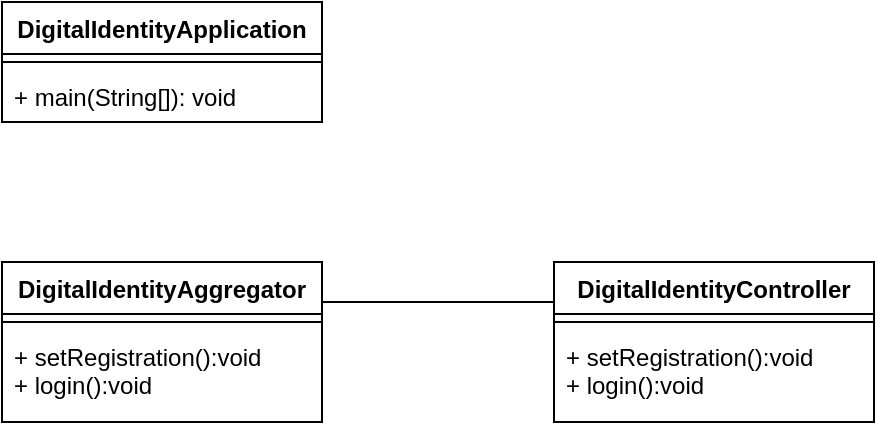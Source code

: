 <mxfile version="18.0.3" type="device"><diagram id="C5RBs43oDa-KdzZeNtuy" name="Page-1"><mxGraphModel dx="1422" dy="754" grid="1" gridSize="10" guides="1" tooltips="1" connect="1" arrows="1" fold="1" page="1" pageScale="1" pageWidth="827" pageHeight="1169" math="0" shadow="0"><root><mxCell id="WIyWlLk6GJQsqaUBKTNV-0"/><mxCell id="WIyWlLk6GJQsqaUBKTNV-1" parent="WIyWlLk6GJQsqaUBKTNV-0"/><mxCell id="gSj6B6sP5ELEfm5BZmkN-4" value="DigitalIdentityApplication" style="swimlane;fontStyle=1;align=center;verticalAlign=top;childLayout=stackLayout;horizontal=1;startSize=26;horizontalStack=0;resizeParent=1;resizeParentMax=0;resizeLast=0;collapsible=1;marginBottom=0;" vertex="1" parent="WIyWlLk6GJQsqaUBKTNV-1"><mxGeometry x="334" y="70" width="160" height="60" as="geometry"/></mxCell><mxCell id="gSj6B6sP5ELEfm5BZmkN-6" value="" style="line;strokeWidth=1;fillColor=none;align=left;verticalAlign=middle;spacingTop=-1;spacingLeft=3;spacingRight=3;rotatable=0;labelPosition=right;points=[];portConstraint=eastwest;" vertex="1" parent="gSj6B6sP5ELEfm5BZmkN-4"><mxGeometry y="26" width="160" height="8" as="geometry"/></mxCell><mxCell id="gSj6B6sP5ELEfm5BZmkN-7" value="+ main(String[]): void" style="text;strokeColor=none;fillColor=none;align=left;verticalAlign=top;spacingLeft=4;spacingRight=4;overflow=hidden;rotatable=0;points=[[0,0.5],[1,0.5]];portConstraint=eastwest;" vertex="1" parent="gSj6B6sP5ELEfm5BZmkN-4"><mxGeometry y="34" width="160" height="26" as="geometry"/></mxCell><mxCell id="gSj6B6sP5ELEfm5BZmkN-8" value="DigitalIdentityController" style="swimlane;fontStyle=1;align=center;verticalAlign=top;childLayout=stackLayout;horizontal=1;startSize=26;horizontalStack=0;resizeParent=1;resizeParentMax=0;resizeLast=0;collapsible=1;marginBottom=0;" vertex="1" parent="WIyWlLk6GJQsqaUBKTNV-1"><mxGeometry x="610" y="200" width="160" height="80" as="geometry"/></mxCell><mxCell id="gSj6B6sP5ELEfm5BZmkN-10" value="" style="line;strokeWidth=1;fillColor=none;align=left;verticalAlign=middle;spacingTop=-1;spacingLeft=3;spacingRight=3;rotatable=0;labelPosition=right;points=[];portConstraint=eastwest;" vertex="1" parent="gSj6B6sP5ELEfm5BZmkN-8"><mxGeometry y="26" width="160" height="8" as="geometry"/></mxCell><mxCell id="gSj6B6sP5ELEfm5BZmkN-11" value="+ setRegistration():void&#10;+ login():void" style="text;strokeColor=none;fillColor=none;align=left;verticalAlign=top;spacingLeft=4;spacingRight=4;overflow=hidden;rotatable=0;points=[[0,0.5],[1,0.5]];portConstraint=eastwest;" vertex="1" parent="gSj6B6sP5ELEfm5BZmkN-8"><mxGeometry y="34" width="160" height="46" as="geometry"/></mxCell><mxCell id="gSj6B6sP5ELEfm5BZmkN-12" value="DigitalIdentityAggregator" style="swimlane;fontStyle=1;align=center;verticalAlign=top;childLayout=stackLayout;horizontal=1;startSize=26;horizontalStack=0;resizeParent=1;resizeParentMax=0;resizeLast=0;collapsible=1;marginBottom=0;" vertex="1" parent="WIyWlLk6GJQsqaUBKTNV-1"><mxGeometry x="334" y="200" width="160" height="80" as="geometry"/></mxCell><mxCell id="gSj6B6sP5ELEfm5BZmkN-13" value="" style="line;strokeWidth=1;fillColor=none;align=left;verticalAlign=middle;spacingTop=-1;spacingLeft=3;spacingRight=3;rotatable=0;labelPosition=right;points=[];portConstraint=eastwest;" vertex="1" parent="gSj6B6sP5ELEfm5BZmkN-12"><mxGeometry y="26" width="160" height="8" as="geometry"/></mxCell><mxCell id="gSj6B6sP5ELEfm5BZmkN-14" value="+ setRegistration():void&#10;+ login():void" style="text;strokeColor=none;fillColor=none;align=left;verticalAlign=top;spacingLeft=4;spacingRight=4;overflow=hidden;rotatable=0;points=[[0,0.5],[1,0.5]];portConstraint=eastwest;" vertex="1" parent="gSj6B6sP5ELEfm5BZmkN-12"><mxGeometry y="34" width="160" height="46" as="geometry"/></mxCell><mxCell id="gSj6B6sP5ELEfm5BZmkN-17" value="" style="endArrow=none;html=1;rounded=0;exitX=0;exitY=0.25;exitDx=0;exitDy=0;entryX=1;entryY=0.25;entryDx=0;entryDy=0;" edge="1" parent="WIyWlLk6GJQsqaUBKTNV-1" source="gSj6B6sP5ELEfm5BZmkN-8" target="gSj6B6sP5ELEfm5BZmkN-12"><mxGeometry width="50" height="50" relative="1" as="geometry"><mxPoint x="580" y="220" as="sourcePoint"/><mxPoint x="520" y="210" as="targetPoint"/></mxGeometry></mxCell></root></mxGraphModel></diagram></mxfile>